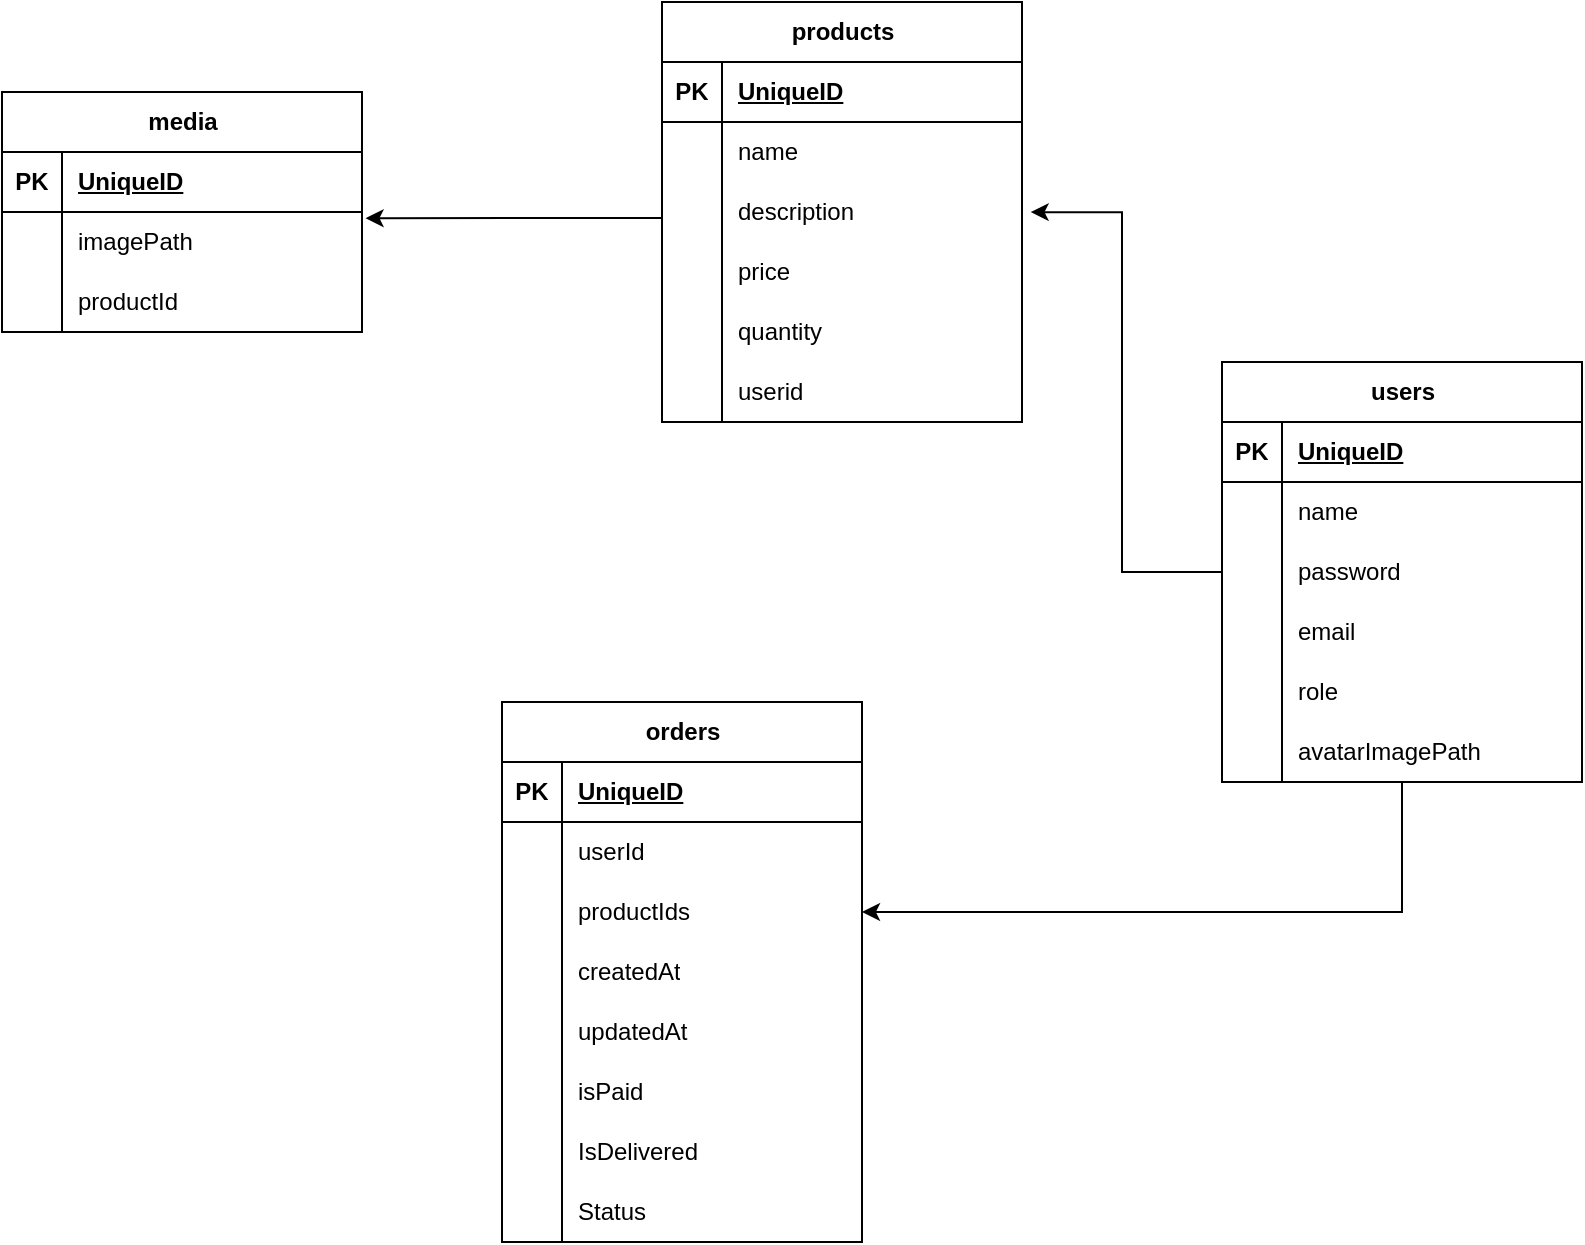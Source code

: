 <mxfile>
    <diagram name="Page-1" id="c4J0cKX65lCpegXIvj1m">
        <mxGraphModel dx="1827" dy="586" grid="1" gridSize="10" guides="1" tooltips="1" connect="1" arrows="1" fold="1" page="1" pageScale="1" pageWidth="827" pageHeight="1169" math="0" shadow="0">
            <root>
                <mxCell id="0"/>
                <mxCell id="1" parent="0"/>
                <mxCell id="P5KbTNQE3ORevcM2uE7w-110" style="edgeStyle=orthogonalEdgeStyle;rounded=0;orthogonalLoop=1;jettySize=auto;html=1;entryX=1;entryY=0.5;entryDx=0;entryDy=0;" parent="1" source="P5KbTNQE3ORevcM2uE7w-24" target="P5KbTNQE3ORevcM2uE7w-94" edge="1">
                    <mxGeometry relative="1" as="geometry"/>
                </mxCell>
                <mxCell id="P5KbTNQE3ORevcM2uE7w-24" value="users" style="shape=table;startSize=30;container=1;collapsible=1;childLayout=tableLayout;fixedRows=1;rowLines=0;fontStyle=1;align=center;resizeLast=1;html=1;" parent="1" vertex="1">
                    <mxGeometry x="360" y="320" width="180" height="210" as="geometry"/>
                </mxCell>
                <mxCell id="P5KbTNQE3ORevcM2uE7w-25" value="" style="shape=tableRow;horizontal=0;startSize=0;swimlaneHead=0;swimlaneBody=0;fillColor=none;collapsible=0;dropTarget=0;points=[[0,0.5],[1,0.5]];portConstraint=eastwest;top=0;left=0;right=0;bottom=1;" parent="P5KbTNQE3ORevcM2uE7w-24" vertex="1">
                    <mxGeometry y="30" width="180" height="30" as="geometry"/>
                </mxCell>
                <mxCell id="P5KbTNQE3ORevcM2uE7w-26" value="PK" style="shape=partialRectangle;connectable=0;fillColor=none;top=0;left=0;bottom=0;right=0;fontStyle=1;overflow=hidden;whiteSpace=wrap;html=1;" parent="P5KbTNQE3ORevcM2uE7w-25" vertex="1">
                    <mxGeometry width="30" height="30" as="geometry">
                        <mxRectangle width="30" height="30" as="alternateBounds"/>
                    </mxGeometry>
                </mxCell>
                <mxCell id="P5KbTNQE3ORevcM2uE7w-27" value="UniqueID" style="shape=partialRectangle;connectable=0;fillColor=none;top=0;left=0;bottom=0;right=0;align=left;spacingLeft=6;fontStyle=5;overflow=hidden;whiteSpace=wrap;html=1;" parent="P5KbTNQE3ORevcM2uE7w-25" vertex="1">
                    <mxGeometry x="30" width="150" height="30" as="geometry">
                        <mxRectangle width="150" height="30" as="alternateBounds"/>
                    </mxGeometry>
                </mxCell>
                <mxCell id="P5KbTNQE3ORevcM2uE7w-28" value="" style="shape=tableRow;horizontal=0;startSize=0;swimlaneHead=0;swimlaneBody=0;fillColor=none;collapsible=0;dropTarget=0;points=[[0,0.5],[1,0.5]];portConstraint=eastwest;top=0;left=0;right=0;bottom=0;" parent="P5KbTNQE3ORevcM2uE7w-24" vertex="1">
                    <mxGeometry y="60" width="180" height="30" as="geometry"/>
                </mxCell>
                <mxCell id="P5KbTNQE3ORevcM2uE7w-29" value="" style="shape=partialRectangle;connectable=0;fillColor=none;top=0;left=0;bottom=0;right=0;editable=1;overflow=hidden;whiteSpace=wrap;html=1;" parent="P5KbTNQE3ORevcM2uE7w-28" vertex="1">
                    <mxGeometry width="30" height="30" as="geometry">
                        <mxRectangle width="30" height="30" as="alternateBounds"/>
                    </mxGeometry>
                </mxCell>
                <mxCell id="P5KbTNQE3ORevcM2uE7w-30" value="name" style="shape=partialRectangle;connectable=0;fillColor=none;top=0;left=0;bottom=0;right=0;align=left;spacingLeft=6;overflow=hidden;whiteSpace=wrap;html=1;" parent="P5KbTNQE3ORevcM2uE7w-28" vertex="1">
                    <mxGeometry x="30" width="150" height="30" as="geometry">
                        <mxRectangle width="150" height="30" as="alternateBounds"/>
                    </mxGeometry>
                </mxCell>
                <mxCell id="P5KbTNQE3ORevcM2uE7w-31" value="" style="shape=tableRow;horizontal=0;startSize=0;swimlaneHead=0;swimlaneBody=0;fillColor=none;collapsible=0;dropTarget=0;points=[[0,0.5],[1,0.5]];portConstraint=eastwest;top=0;left=0;right=0;bottom=0;" parent="P5KbTNQE3ORevcM2uE7w-24" vertex="1">
                    <mxGeometry y="90" width="180" height="30" as="geometry"/>
                </mxCell>
                <mxCell id="P5KbTNQE3ORevcM2uE7w-32" value="" style="shape=partialRectangle;connectable=0;fillColor=none;top=0;left=0;bottom=0;right=0;editable=1;overflow=hidden;whiteSpace=wrap;html=1;" parent="P5KbTNQE3ORevcM2uE7w-31" vertex="1">
                    <mxGeometry width="30" height="30" as="geometry">
                        <mxRectangle width="30" height="30" as="alternateBounds"/>
                    </mxGeometry>
                </mxCell>
                <mxCell id="P5KbTNQE3ORevcM2uE7w-33" value="password" style="shape=partialRectangle;connectable=0;fillColor=none;top=0;left=0;bottom=0;right=0;align=left;spacingLeft=6;overflow=hidden;whiteSpace=wrap;html=1;" parent="P5KbTNQE3ORevcM2uE7w-31" vertex="1">
                    <mxGeometry x="30" width="150" height="30" as="geometry">
                        <mxRectangle width="150" height="30" as="alternateBounds"/>
                    </mxGeometry>
                </mxCell>
                <mxCell id="P5KbTNQE3ORevcM2uE7w-34" value="" style="shape=tableRow;horizontal=0;startSize=0;swimlaneHead=0;swimlaneBody=0;fillColor=none;collapsible=0;dropTarget=0;points=[[0,0.5],[1,0.5]];portConstraint=eastwest;top=0;left=0;right=0;bottom=0;" parent="P5KbTNQE3ORevcM2uE7w-24" vertex="1">
                    <mxGeometry y="120" width="180" height="30" as="geometry"/>
                </mxCell>
                <mxCell id="P5KbTNQE3ORevcM2uE7w-35" value="" style="shape=partialRectangle;connectable=0;fillColor=none;top=0;left=0;bottom=0;right=0;editable=1;overflow=hidden;whiteSpace=wrap;html=1;" parent="P5KbTNQE3ORevcM2uE7w-34" vertex="1">
                    <mxGeometry width="30" height="30" as="geometry">
                        <mxRectangle width="30" height="30" as="alternateBounds"/>
                    </mxGeometry>
                </mxCell>
                <mxCell id="P5KbTNQE3ORevcM2uE7w-36" value="email" style="shape=partialRectangle;connectable=0;fillColor=none;top=0;left=0;bottom=0;right=0;align=left;spacingLeft=6;overflow=hidden;whiteSpace=wrap;html=1;" parent="P5KbTNQE3ORevcM2uE7w-34" vertex="1">
                    <mxGeometry x="30" width="150" height="30" as="geometry">
                        <mxRectangle width="150" height="30" as="alternateBounds"/>
                    </mxGeometry>
                </mxCell>
                <mxCell id="P5KbTNQE3ORevcM2uE7w-37" style="shape=tableRow;horizontal=0;startSize=0;swimlaneHead=0;swimlaneBody=0;fillColor=none;collapsible=0;dropTarget=0;points=[[0,0.5],[1,0.5]];portConstraint=eastwest;top=0;left=0;right=0;bottom=0;" parent="P5KbTNQE3ORevcM2uE7w-24" vertex="1">
                    <mxGeometry y="150" width="180" height="30" as="geometry"/>
                </mxCell>
                <mxCell id="P5KbTNQE3ORevcM2uE7w-38" style="shape=partialRectangle;connectable=0;fillColor=none;top=0;left=0;bottom=0;right=0;editable=1;overflow=hidden;whiteSpace=wrap;html=1;" parent="P5KbTNQE3ORevcM2uE7w-37" vertex="1">
                    <mxGeometry width="30" height="30" as="geometry">
                        <mxRectangle width="30" height="30" as="alternateBounds"/>
                    </mxGeometry>
                </mxCell>
                <mxCell id="P5KbTNQE3ORevcM2uE7w-39" value="role" style="shape=partialRectangle;connectable=0;fillColor=none;top=0;left=0;bottom=0;right=0;align=left;spacingLeft=6;overflow=hidden;whiteSpace=wrap;html=1;" parent="P5KbTNQE3ORevcM2uE7w-37" vertex="1">
                    <mxGeometry x="30" width="150" height="30" as="geometry">
                        <mxRectangle width="150" height="30" as="alternateBounds"/>
                    </mxGeometry>
                </mxCell>
                <mxCell id="P5KbTNQE3ORevcM2uE7w-43" style="shape=tableRow;horizontal=0;startSize=0;swimlaneHead=0;swimlaneBody=0;fillColor=none;collapsible=0;dropTarget=0;points=[[0,0.5],[1,0.5]];portConstraint=eastwest;top=0;left=0;right=0;bottom=0;" parent="P5KbTNQE3ORevcM2uE7w-24" vertex="1">
                    <mxGeometry y="180" width="180" height="30" as="geometry"/>
                </mxCell>
                <mxCell id="P5KbTNQE3ORevcM2uE7w-44" style="shape=partialRectangle;connectable=0;fillColor=none;top=0;left=0;bottom=0;right=0;editable=1;overflow=hidden;whiteSpace=wrap;html=1;" parent="P5KbTNQE3ORevcM2uE7w-43" vertex="1">
                    <mxGeometry width="30" height="30" as="geometry">
                        <mxRectangle width="30" height="30" as="alternateBounds"/>
                    </mxGeometry>
                </mxCell>
                <mxCell id="P5KbTNQE3ORevcM2uE7w-45" value="avatarImagePath" style="shape=partialRectangle;connectable=0;fillColor=none;top=0;left=0;bottom=0;right=0;align=left;spacingLeft=6;overflow=hidden;whiteSpace=wrap;html=1;" parent="P5KbTNQE3ORevcM2uE7w-43" vertex="1">
                    <mxGeometry x="30" width="150" height="30" as="geometry">
                        <mxRectangle width="150" height="30" as="alternateBounds"/>
                    </mxGeometry>
                </mxCell>
                <mxCell id="P5KbTNQE3ORevcM2uE7w-46" value="products" style="shape=table;startSize=30;container=1;collapsible=1;childLayout=tableLayout;fixedRows=1;rowLines=0;fontStyle=1;align=center;resizeLast=1;html=1;" parent="1" vertex="1">
                    <mxGeometry x="80" y="140" width="180" height="210" as="geometry"/>
                </mxCell>
                <mxCell id="P5KbTNQE3ORevcM2uE7w-47" value="" style="shape=tableRow;horizontal=0;startSize=0;swimlaneHead=0;swimlaneBody=0;fillColor=none;collapsible=0;dropTarget=0;points=[[0,0.5],[1,0.5]];portConstraint=eastwest;top=0;left=0;right=0;bottom=1;" parent="P5KbTNQE3ORevcM2uE7w-46" vertex="1">
                    <mxGeometry y="30" width="180" height="30" as="geometry"/>
                </mxCell>
                <mxCell id="P5KbTNQE3ORevcM2uE7w-48" value="PK" style="shape=partialRectangle;connectable=0;fillColor=none;top=0;left=0;bottom=0;right=0;fontStyle=1;overflow=hidden;whiteSpace=wrap;html=1;" parent="P5KbTNQE3ORevcM2uE7w-47" vertex="1">
                    <mxGeometry width="30" height="30" as="geometry">
                        <mxRectangle width="30" height="30" as="alternateBounds"/>
                    </mxGeometry>
                </mxCell>
                <mxCell id="P5KbTNQE3ORevcM2uE7w-49" value="UniqueID" style="shape=partialRectangle;connectable=0;fillColor=none;top=0;left=0;bottom=0;right=0;align=left;spacingLeft=6;fontStyle=5;overflow=hidden;whiteSpace=wrap;html=1;" parent="P5KbTNQE3ORevcM2uE7w-47" vertex="1">
                    <mxGeometry x="30" width="150" height="30" as="geometry">
                        <mxRectangle width="150" height="30" as="alternateBounds"/>
                    </mxGeometry>
                </mxCell>
                <mxCell id="P5KbTNQE3ORevcM2uE7w-50" value="" style="shape=tableRow;horizontal=0;startSize=0;swimlaneHead=0;swimlaneBody=0;fillColor=none;collapsible=0;dropTarget=0;points=[[0,0.5],[1,0.5]];portConstraint=eastwest;top=0;left=0;right=0;bottom=0;" parent="P5KbTNQE3ORevcM2uE7w-46" vertex="1">
                    <mxGeometry y="60" width="180" height="30" as="geometry"/>
                </mxCell>
                <mxCell id="P5KbTNQE3ORevcM2uE7w-51" value="" style="shape=partialRectangle;connectable=0;fillColor=none;top=0;left=0;bottom=0;right=0;editable=1;overflow=hidden;whiteSpace=wrap;html=1;" parent="P5KbTNQE3ORevcM2uE7w-50" vertex="1">
                    <mxGeometry width="30" height="30" as="geometry">
                        <mxRectangle width="30" height="30" as="alternateBounds"/>
                    </mxGeometry>
                </mxCell>
                <mxCell id="P5KbTNQE3ORevcM2uE7w-52" value="name" style="shape=partialRectangle;connectable=0;fillColor=none;top=0;left=0;bottom=0;right=0;align=left;spacingLeft=6;overflow=hidden;whiteSpace=wrap;html=1;" parent="P5KbTNQE3ORevcM2uE7w-50" vertex="1">
                    <mxGeometry x="30" width="150" height="30" as="geometry">
                        <mxRectangle width="150" height="30" as="alternateBounds"/>
                    </mxGeometry>
                </mxCell>
                <mxCell id="P5KbTNQE3ORevcM2uE7w-53" value="" style="shape=tableRow;horizontal=0;startSize=0;swimlaneHead=0;swimlaneBody=0;fillColor=none;collapsible=0;dropTarget=0;points=[[0,0.5],[1,0.5]];portConstraint=eastwest;top=0;left=0;right=0;bottom=0;" parent="P5KbTNQE3ORevcM2uE7w-46" vertex="1">
                    <mxGeometry y="90" width="180" height="30" as="geometry"/>
                </mxCell>
                <mxCell id="P5KbTNQE3ORevcM2uE7w-54" value="" style="shape=partialRectangle;connectable=0;fillColor=none;top=0;left=0;bottom=0;right=0;editable=1;overflow=hidden;whiteSpace=wrap;html=1;" parent="P5KbTNQE3ORevcM2uE7w-53" vertex="1">
                    <mxGeometry width="30" height="30" as="geometry">
                        <mxRectangle width="30" height="30" as="alternateBounds"/>
                    </mxGeometry>
                </mxCell>
                <mxCell id="P5KbTNQE3ORevcM2uE7w-55" value="description" style="shape=partialRectangle;connectable=0;fillColor=none;top=0;left=0;bottom=0;right=0;align=left;spacingLeft=6;overflow=hidden;whiteSpace=wrap;html=1;" parent="P5KbTNQE3ORevcM2uE7w-53" vertex="1">
                    <mxGeometry x="30" width="150" height="30" as="geometry">
                        <mxRectangle width="150" height="30" as="alternateBounds"/>
                    </mxGeometry>
                </mxCell>
                <mxCell id="P5KbTNQE3ORevcM2uE7w-56" value="" style="shape=tableRow;horizontal=0;startSize=0;swimlaneHead=0;swimlaneBody=0;fillColor=none;collapsible=0;dropTarget=0;points=[[0,0.5],[1,0.5]];portConstraint=eastwest;top=0;left=0;right=0;bottom=0;" parent="P5KbTNQE3ORevcM2uE7w-46" vertex="1">
                    <mxGeometry y="120" width="180" height="30" as="geometry"/>
                </mxCell>
                <mxCell id="P5KbTNQE3ORevcM2uE7w-57" value="" style="shape=partialRectangle;connectable=0;fillColor=none;top=0;left=0;bottom=0;right=0;editable=1;overflow=hidden;whiteSpace=wrap;html=1;" parent="P5KbTNQE3ORevcM2uE7w-56" vertex="1">
                    <mxGeometry width="30" height="30" as="geometry">
                        <mxRectangle width="30" height="30" as="alternateBounds"/>
                    </mxGeometry>
                </mxCell>
                <mxCell id="P5KbTNQE3ORevcM2uE7w-58" value="price" style="shape=partialRectangle;connectable=0;fillColor=none;top=0;left=0;bottom=0;right=0;align=left;spacingLeft=6;overflow=hidden;whiteSpace=wrap;html=1;" parent="P5KbTNQE3ORevcM2uE7w-56" vertex="1">
                    <mxGeometry x="30" width="150" height="30" as="geometry">
                        <mxRectangle width="150" height="30" as="alternateBounds"/>
                    </mxGeometry>
                </mxCell>
                <mxCell id="P5KbTNQE3ORevcM2uE7w-59" style="shape=tableRow;horizontal=0;startSize=0;swimlaneHead=0;swimlaneBody=0;fillColor=none;collapsible=0;dropTarget=0;points=[[0,0.5],[1,0.5]];portConstraint=eastwest;top=0;left=0;right=0;bottom=0;" parent="P5KbTNQE3ORevcM2uE7w-46" vertex="1">
                    <mxGeometry y="150" width="180" height="30" as="geometry"/>
                </mxCell>
                <mxCell id="P5KbTNQE3ORevcM2uE7w-60" style="shape=partialRectangle;connectable=0;fillColor=none;top=0;left=0;bottom=0;right=0;editable=1;overflow=hidden;whiteSpace=wrap;html=1;" parent="P5KbTNQE3ORevcM2uE7w-59" vertex="1">
                    <mxGeometry width="30" height="30" as="geometry">
                        <mxRectangle width="30" height="30" as="alternateBounds"/>
                    </mxGeometry>
                </mxCell>
                <mxCell id="P5KbTNQE3ORevcM2uE7w-61" value="quantity" style="shape=partialRectangle;connectable=0;fillColor=none;top=0;left=0;bottom=0;right=0;align=left;spacingLeft=6;overflow=hidden;whiteSpace=wrap;html=1;" parent="P5KbTNQE3ORevcM2uE7w-59" vertex="1">
                    <mxGeometry x="30" width="150" height="30" as="geometry">
                        <mxRectangle width="150" height="30" as="alternateBounds"/>
                    </mxGeometry>
                </mxCell>
                <mxCell id="P5KbTNQE3ORevcM2uE7w-62" style="shape=tableRow;horizontal=0;startSize=0;swimlaneHead=0;swimlaneBody=0;fillColor=none;collapsible=0;dropTarget=0;points=[[0,0.5],[1,0.5]];portConstraint=eastwest;top=0;left=0;right=0;bottom=0;" parent="P5KbTNQE3ORevcM2uE7w-46" vertex="1">
                    <mxGeometry y="180" width="180" height="30" as="geometry"/>
                </mxCell>
                <mxCell id="P5KbTNQE3ORevcM2uE7w-63" style="shape=partialRectangle;connectable=0;fillColor=none;top=0;left=0;bottom=0;right=0;editable=1;overflow=hidden;whiteSpace=wrap;html=1;" parent="P5KbTNQE3ORevcM2uE7w-62" vertex="1">
                    <mxGeometry width="30" height="30" as="geometry">
                        <mxRectangle width="30" height="30" as="alternateBounds"/>
                    </mxGeometry>
                </mxCell>
                <mxCell id="P5KbTNQE3ORevcM2uE7w-64" value="userid" style="shape=partialRectangle;connectable=0;fillColor=none;top=0;left=0;bottom=0;right=0;align=left;spacingLeft=6;overflow=hidden;whiteSpace=wrap;html=1;" parent="P5KbTNQE3ORevcM2uE7w-62" vertex="1">
                    <mxGeometry x="30" width="150" height="30" as="geometry">
                        <mxRectangle width="150" height="30" as="alternateBounds"/>
                    </mxGeometry>
                </mxCell>
                <mxCell id="P5KbTNQE3ORevcM2uE7w-65" style="edgeStyle=orthogonalEdgeStyle;rounded=0;orthogonalLoop=1;jettySize=auto;html=1;entryX=1.024;entryY=0.502;entryDx=0;entryDy=0;entryPerimeter=0;" parent="1" source="P5KbTNQE3ORevcM2uE7w-31" target="P5KbTNQE3ORevcM2uE7w-53" edge="1">
                    <mxGeometry relative="1" as="geometry"/>
                </mxCell>
                <mxCell id="P5KbTNQE3ORevcM2uE7w-67" value="media" style="shape=table;startSize=30;container=1;collapsible=1;childLayout=tableLayout;fixedRows=1;rowLines=0;fontStyle=1;align=center;resizeLast=1;html=1;" parent="1" vertex="1">
                    <mxGeometry x="-250" y="185" width="180" height="120" as="geometry"/>
                </mxCell>
                <mxCell id="P5KbTNQE3ORevcM2uE7w-68" value="" style="shape=tableRow;horizontal=0;startSize=0;swimlaneHead=0;swimlaneBody=0;fillColor=none;collapsible=0;dropTarget=0;points=[[0,0.5],[1,0.5]];portConstraint=eastwest;top=0;left=0;right=0;bottom=1;" parent="P5KbTNQE3ORevcM2uE7w-67" vertex="1">
                    <mxGeometry y="30" width="180" height="30" as="geometry"/>
                </mxCell>
                <mxCell id="P5KbTNQE3ORevcM2uE7w-69" value="PK" style="shape=partialRectangle;connectable=0;fillColor=none;top=0;left=0;bottom=0;right=0;fontStyle=1;overflow=hidden;whiteSpace=wrap;html=1;" parent="P5KbTNQE3ORevcM2uE7w-68" vertex="1">
                    <mxGeometry width="30" height="30" as="geometry">
                        <mxRectangle width="30" height="30" as="alternateBounds"/>
                    </mxGeometry>
                </mxCell>
                <mxCell id="P5KbTNQE3ORevcM2uE7w-70" value="UniqueID" style="shape=partialRectangle;connectable=0;fillColor=none;top=0;left=0;bottom=0;right=0;align=left;spacingLeft=6;fontStyle=5;overflow=hidden;whiteSpace=wrap;html=1;" parent="P5KbTNQE3ORevcM2uE7w-68" vertex="1">
                    <mxGeometry x="30" width="150" height="30" as="geometry">
                        <mxRectangle width="150" height="30" as="alternateBounds"/>
                    </mxGeometry>
                </mxCell>
                <mxCell id="P5KbTNQE3ORevcM2uE7w-71" value="" style="shape=tableRow;horizontal=0;startSize=0;swimlaneHead=0;swimlaneBody=0;fillColor=none;collapsible=0;dropTarget=0;points=[[0,0.5],[1,0.5]];portConstraint=eastwest;top=0;left=0;right=0;bottom=0;" parent="P5KbTNQE3ORevcM2uE7w-67" vertex="1">
                    <mxGeometry y="60" width="180" height="30" as="geometry"/>
                </mxCell>
                <mxCell id="P5KbTNQE3ORevcM2uE7w-72" value="" style="shape=partialRectangle;connectable=0;fillColor=none;top=0;left=0;bottom=0;right=0;editable=1;overflow=hidden;whiteSpace=wrap;html=1;" parent="P5KbTNQE3ORevcM2uE7w-71" vertex="1">
                    <mxGeometry width="30" height="30" as="geometry">
                        <mxRectangle width="30" height="30" as="alternateBounds"/>
                    </mxGeometry>
                </mxCell>
                <mxCell id="P5KbTNQE3ORevcM2uE7w-73" value="imagePath" style="shape=partialRectangle;connectable=0;fillColor=none;top=0;left=0;bottom=0;right=0;align=left;spacingLeft=6;overflow=hidden;whiteSpace=wrap;html=1;" parent="P5KbTNQE3ORevcM2uE7w-71" vertex="1">
                    <mxGeometry x="30" width="150" height="30" as="geometry">
                        <mxRectangle width="150" height="30" as="alternateBounds"/>
                    </mxGeometry>
                </mxCell>
                <mxCell id="P5KbTNQE3ORevcM2uE7w-74" value="" style="shape=tableRow;horizontal=0;startSize=0;swimlaneHead=0;swimlaneBody=0;fillColor=none;collapsible=0;dropTarget=0;points=[[0,0.5],[1,0.5]];portConstraint=eastwest;top=0;left=0;right=0;bottom=0;" parent="P5KbTNQE3ORevcM2uE7w-67" vertex="1">
                    <mxGeometry y="90" width="180" height="30" as="geometry"/>
                </mxCell>
                <mxCell id="P5KbTNQE3ORevcM2uE7w-75" value="" style="shape=partialRectangle;connectable=0;fillColor=none;top=0;left=0;bottom=0;right=0;editable=1;overflow=hidden;whiteSpace=wrap;html=1;" parent="P5KbTNQE3ORevcM2uE7w-74" vertex="1">
                    <mxGeometry width="30" height="30" as="geometry">
                        <mxRectangle width="30" height="30" as="alternateBounds"/>
                    </mxGeometry>
                </mxCell>
                <mxCell id="P5KbTNQE3ORevcM2uE7w-76" value="productId" style="shape=partialRectangle;connectable=0;fillColor=none;top=0;left=0;bottom=0;right=0;align=left;spacingLeft=6;overflow=hidden;whiteSpace=wrap;html=1;" parent="P5KbTNQE3ORevcM2uE7w-74" vertex="1">
                    <mxGeometry x="30" width="150" height="30" as="geometry">
                        <mxRectangle width="150" height="30" as="alternateBounds"/>
                    </mxGeometry>
                </mxCell>
                <mxCell id="P5KbTNQE3ORevcM2uE7w-86" style="edgeStyle=orthogonalEdgeStyle;rounded=0;orthogonalLoop=1;jettySize=auto;html=1;entryX=1.01;entryY=0.103;entryDx=0;entryDy=0;entryPerimeter=0;" parent="1" source="P5KbTNQE3ORevcM2uE7w-53" target="P5KbTNQE3ORevcM2uE7w-71" edge="1">
                    <mxGeometry relative="1" as="geometry">
                        <Array as="points">
                            <mxPoint x="30" y="248"/>
                            <mxPoint x="30" y="248"/>
                        </Array>
                    </mxGeometry>
                </mxCell>
                <mxCell id="P5KbTNQE3ORevcM2uE7w-87" value="orders" style="shape=table;startSize=30;container=1;collapsible=1;childLayout=tableLayout;fixedRows=1;rowLines=0;fontStyle=1;align=center;resizeLast=1;html=1;" parent="1" vertex="1">
                    <mxGeometry y="490" width="180" height="270" as="geometry"/>
                </mxCell>
                <mxCell id="P5KbTNQE3ORevcM2uE7w-88" value="" style="shape=tableRow;horizontal=0;startSize=0;swimlaneHead=0;swimlaneBody=0;fillColor=none;collapsible=0;dropTarget=0;points=[[0,0.5],[1,0.5]];portConstraint=eastwest;top=0;left=0;right=0;bottom=1;" parent="P5KbTNQE3ORevcM2uE7w-87" vertex="1">
                    <mxGeometry y="30" width="180" height="30" as="geometry"/>
                </mxCell>
                <mxCell id="P5KbTNQE3ORevcM2uE7w-89" value="PK" style="shape=partialRectangle;connectable=0;fillColor=none;top=0;left=0;bottom=0;right=0;fontStyle=1;overflow=hidden;whiteSpace=wrap;html=1;" parent="P5KbTNQE3ORevcM2uE7w-88" vertex="1">
                    <mxGeometry width="30" height="30" as="geometry">
                        <mxRectangle width="30" height="30" as="alternateBounds"/>
                    </mxGeometry>
                </mxCell>
                <mxCell id="P5KbTNQE3ORevcM2uE7w-90" value="UniqueID" style="shape=partialRectangle;connectable=0;fillColor=none;top=0;left=0;bottom=0;right=0;align=left;spacingLeft=6;fontStyle=5;overflow=hidden;whiteSpace=wrap;html=1;" parent="P5KbTNQE3ORevcM2uE7w-88" vertex="1">
                    <mxGeometry x="30" width="150" height="30" as="geometry">
                        <mxRectangle width="150" height="30" as="alternateBounds"/>
                    </mxGeometry>
                </mxCell>
                <mxCell id="P5KbTNQE3ORevcM2uE7w-91" value="" style="shape=tableRow;horizontal=0;startSize=0;swimlaneHead=0;swimlaneBody=0;fillColor=none;collapsible=0;dropTarget=0;points=[[0,0.5],[1,0.5]];portConstraint=eastwest;top=0;left=0;right=0;bottom=0;" parent="P5KbTNQE3ORevcM2uE7w-87" vertex="1">
                    <mxGeometry y="60" width="180" height="30" as="geometry"/>
                </mxCell>
                <mxCell id="P5KbTNQE3ORevcM2uE7w-92" value="" style="shape=partialRectangle;connectable=0;fillColor=none;top=0;left=0;bottom=0;right=0;editable=1;overflow=hidden;whiteSpace=wrap;html=1;" parent="P5KbTNQE3ORevcM2uE7w-91" vertex="1">
                    <mxGeometry width="30" height="30" as="geometry">
                        <mxRectangle width="30" height="30" as="alternateBounds"/>
                    </mxGeometry>
                </mxCell>
                <mxCell id="P5KbTNQE3ORevcM2uE7w-93" value="userId" style="shape=partialRectangle;connectable=0;fillColor=none;top=0;left=0;bottom=0;right=0;align=left;spacingLeft=6;overflow=hidden;whiteSpace=wrap;html=1;" parent="P5KbTNQE3ORevcM2uE7w-91" vertex="1">
                    <mxGeometry x="30" width="150" height="30" as="geometry">
                        <mxRectangle width="150" height="30" as="alternateBounds"/>
                    </mxGeometry>
                </mxCell>
                <mxCell id="P5KbTNQE3ORevcM2uE7w-94" value="" style="shape=tableRow;horizontal=0;startSize=0;swimlaneHead=0;swimlaneBody=0;fillColor=none;collapsible=0;dropTarget=0;points=[[0,0.5],[1,0.5]];portConstraint=eastwest;top=0;left=0;right=0;bottom=0;" parent="P5KbTNQE3ORevcM2uE7w-87" vertex="1">
                    <mxGeometry y="90" width="180" height="30" as="geometry"/>
                </mxCell>
                <mxCell id="P5KbTNQE3ORevcM2uE7w-95" value="" style="shape=partialRectangle;connectable=0;fillColor=none;top=0;left=0;bottom=0;right=0;editable=1;overflow=hidden;whiteSpace=wrap;html=1;" parent="P5KbTNQE3ORevcM2uE7w-94" vertex="1">
                    <mxGeometry width="30" height="30" as="geometry">
                        <mxRectangle width="30" height="30" as="alternateBounds"/>
                    </mxGeometry>
                </mxCell>
                <mxCell id="P5KbTNQE3ORevcM2uE7w-96" value="productIds" style="shape=partialRectangle;connectable=0;fillColor=none;top=0;left=0;bottom=0;right=0;align=left;spacingLeft=6;overflow=hidden;whiteSpace=wrap;html=1;" parent="P5KbTNQE3ORevcM2uE7w-94" vertex="1">
                    <mxGeometry x="30" width="150" height="30" as="geometry">
                        <mxRectangle width="150" height="30" as="alternateBounds"/>
                    </mxGeometry>
                </mxCell>
                <mxCell id="P5KbTNQE3ORevcM2uE7w-106" style="shape=tableRow;horizontal=0;startSize=0;swimlaneHead=0;swimlaneBody=0;fillColor=none;collapsible=0;dropTarget=0;points=[[0,0.5],[1,0.5]];portConstraint=eastwest;top=0;left=0;right=0;bottom=0;" parent="P5KbTNQE3ORevcM2uE7w-87" vertex="1">
                    <mxGeometry y="120" width="180" height="30" as="geometry"/>
                </mxCell>
                <mxCell id="P5KbTNQE3ORevcM2uE7w-107" style="shape=partialRectangle;connectable=0;fillColor=none;top=0;left=0;bottom=0;right=0;editable=1;overflow=hidden;whiteSpace=wrap;html=1;" parent="P5KbTNQE3ORevcM2uE7w-106" vertex="1">
                    <mxGeometry width="30" height="30" as="geometry">
                        <mxRectangle width="30" height="30" as="alternateBounds"/>
                    </mxGeometry>
                </mxCell>
                <mxCell id="P5KbTNQE3ORevcM2uE7w-108" value="createdAt" style="shape=partialRectangle;connectable=0;fillColor=none;top=0;left=0;bottom=0;right=0;align=left;spacingLeft=6;overflow=hidden;whiteSpace=wrap;html=1;" parent="P5KbTNQE3ORevcM2uE7w-106" vertex="1">
                    <mxGeometry x="30" width="150" height="30" as="geometry">
                        <mxRectangle width="150" height="30" as="alternateBounds"/>
                    </mxGeometry>
                </mxCell>
                <mxCell id="P5KbTNQE3ORevcM2uE7w-114" style="shape=tableRow;horizontal=0;startSize=0;swimlaneHead=0;swimlaneBody=0;fillColor=none;collapsible=0;dropTarget=0;points=[[0,0.5],[1,0.5]];portConstraint=eastwest;top=0;left=0;right=0;bottom=0;" parent="P5KbTNQE3ORevcM2uE7w-87" vertex="1">
                    <mxGeometry y="150" width="180" height="30" as="geometry"/>
                </mxCell>
                <mxCell id="P5KbTNQE3ORevcM2uE7w-115" style="shape=partialRectangle;connectable=0;fillColor=none;top=0;left=0;bottom=0;right=0;editable=1;overflow=hidden;whiteSpace=wrap;html=1;" parent="P5KbTNQE3ORevcM2uE7w-114" vertex="1">
                    <mxGeometry width="30" height="30" as="geometry">
                        <mxRectangle width="30" height="30" as="alternateBounds"/>
                    </mxGeometry>
                </mxCell>
                <mxCell id="P5KbTNQE3ORevcM2uE7w-116" value="updatedAt" style="shape=partialRectangle;connectable=0;fillColor=none;top=0;left=0;bottom=0;right=0;align=left;spacingLeft=6;overflow=hidden;whiteSpace=wrap;html=1;" parent="P5KbTNQE3ORevcM2uE7w-114" vertex="1">
                    <mxGeometry x="30" width="150" height="30" as="geometry">
                        <mxRectangle width="150" height="30" as="alternateBounds"/>
                    </mxGeometry>
                </mxCell>
                <mxCell id="P5KbTNQE3ORevcM2uE7w-117" style="shape=tableRow;horizontal=0;startSize=0;swimlaneHead=0;swimlaneBody=0;fillColor=none;collapsible=0;dropTarget=0;points=[[0,0.5],[1,0.5]];portConstraint=eastwest;top=0;left=0;right=0;bottom=0;" parent="P5KbTNQE3ORevcM2uE7w-87" vertex="1">
                    <mxGeometry y="180" width="180" height="30" as="geometry"/>
                </mxCell>
                <mxCell id="P5KbTNQE3ORevcM2uE7w-118" style="shape=partialRectangle;connectable=0;fillColor=none;top=0;left=0;bottom=0;right=0;editable=1;overflow=hidden;whiteSpace=wrap;html=1;" parent="P5KbTNQE3ORevcM2uE7w-117" vertex="1">
                    <mxGeometry width="30" height="30" as="geometry">
                        <mxRectangle width="30" height="30" as="alternateBounds"/>
                    </mxGeometry>
                </mxCell>
                <mxCell id="P5KbTNQE3ORevcM2uE7w-119" value="isPaid" style="shape=partialRectangle;connectable=0;fillColor=none;top=0;left=0;bottom=0;right=0;align=left;spacingLeft=6;overflow=hidden;whiteSpace=wrap;html=1;" parent="P5KbTNQE3ORevcM2uE7w-117" vertex="1">
                    <mxGeometry x="30" width="150" height="30" as="geometry">
                        <mxRectangle width="150" height="30" as="alternateBounds"/>
                    </mxGeometry>
                </mxCell>
                <mxCell id="P5KbTNQE3ORevcM2uE7w-120" style="shape=tableRow;horizontal=0;startSize=0;swimlaneHead=0;swimlaneBody=0;fillColor=none;collapsible=0;dropTarget=0;points=[[0,0.5],[1,0.5]];portConstraint=eastwest;top=0;left=0;right=0;bottom=0;" parent="P5KbTNQE3ORevcM2uE7w-87" vertex="1">
                    <mxGeometry y="210" width="180" height="30" as="geometry"/>
                </mxCell>
                <mxCell id="P5KbTNQE3ORevcM2uE7w-121" style="shape=partialRectangle;connectable=0;fillColor=none;top=0;left=0;bottom=0;right=0;editable=1;overflow=hidden;whiteSpace=wrap;html=1;" parent="P5KbTNQE3ORevcM2uE7w-120" vertex="1">
                    <mxGeometry width="30" height="30" as="geometry">
                        <mxRectangle width="30" height="30" as="alternateBounds"/>
                    </mxGeometry>
                </mxCell>
                <mxCell id="P5KbTNQE3ORevcM2uE7w-122" value="IsDelivered" style="shape=partialRectangle;connectable=0;fillColor=none;top=0;left=0;bottom=0;right=0;align=left;spacingLeft=6;overflow=hidden;whiteSpace=wrap;html=1;" parent="P5KbTNQE3ORevcM2uE7w-120" vertex="1">
                    <mxGeometry x="30" width="150" height="30" as="geometry">
                        <mxRectangle width="150" height="30" as="alternateBounds"/>
                    </mxGeometry>
                </mxCell>
                <mxCell id="P5KbTNQE3ORevcM2uE7w-123" style="shape=tableRow;horizontal=0;startSize=0;swimlaneHead=0;swimlaneBody=0;fillColor=none;collapsible=0;dropTarget=0;points=[[0,0.5],[1,0.5]];portConstraint=eastwest;top=0;left=0;right=0;bottom=0;" parent="P5KbTNQE3ORevcM2uE7w-87" vertex="1">
                    <mxGeometry y="240" width="180" height="30" as="geometry"/>
                </mxCell>
                <mxCell id="P5KbTNQE3ORevcM2uE7w-124" style="shape=partialRectangle;connectable=0;fillColor=none;top=0;left=0;bottom=0;right=0;editable=1;overflow=hidden;whiteSpace=wrap;html=1;" parent="P5KbTNQE3ORevcM2uE7w-123" vertex="1">
                    <mxGeometry width="30" height="30" as="geometry">
                        <mxRectangle width="30" height="30" as="alternateBounds"/>
                    </mxGeometry>
                </mxCell>
                <mxCell id="P5KbTNQE3ORevcM2uE7w-125" value="Status" style="shape=partialRectangle;connectable=0;fillColor=none;top=0;left=0;bottom=0;right=0;align=left;spacingLeft=6;overflow=hidden;whiteSpace=wrap;html=1;" parent="P5KbTNQE3ORevcM2uE7w-123" vertex="1">
                    <mxGeometry x="30" width="150" height="30" as="geometry">
                        <mxRectangle width="150" height="30" as="alternateBounds"/>
                    </mxGeometry>
                </mxCell>
                <mxCell id="P5KbTNQE3ORevcM2uE7w-109" style="edgeStyle=orthogonalEdgeStyle;rounded=0;orthogonalLoop=1;jettySize=auto;html=1;entryX=1.016;entryY=-0.086;entryDx=0;entryDy=0;entryPerimeter=0;" parent="1" source="P5KbTNQE3ORevcM2uE7w-31" edge="1">
                    <mxGeometry relative="1" as="geometry"/>
                </mxCell>
            </root>
        </mxGraphModel>
    </diagram>
</mxfile>